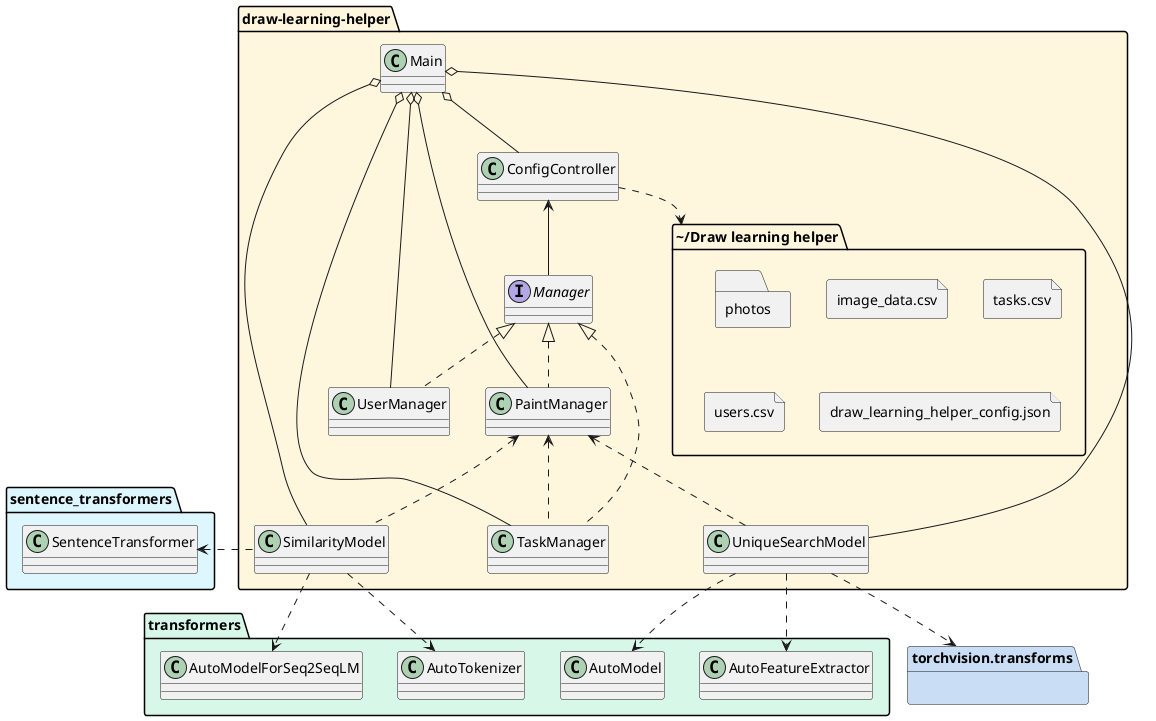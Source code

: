 @startuml
set namespaceSeparator none
allowmixing

package "draw-learning-helper" #fff6de {
    class ConfigController
    interface Manager
    class PaintManager implements Manager
    class SimilarityModel
    class TaskManager implements Manager
    class UniqueSearchModel
    class UserManager implements Manager
    class Main
    folder "\~/Draw learning helper" {
        folder "photos"
        file "image_data.csv"
        file "tasks.csv"
        file "users.csv"
        file "draw_learning_helper_config.json"
    }
}

package "sentence_transformers" #def7ff {
    class SentenceTransformer
}

package "transformers" #d7f7e8 {
    class AutoTokenizer
    class AutoModelForSeq2SeqLM
    class AutoFeatureExtractor
    class AutoModel
}

package "torchvision.transforms" #c9ddf5 {}



Main o-- UniqueSearchModel
Main o-- SimilarityModel
Main o-- ConfigController
Main o-- PaintManager
Main o-- UserManager
Main o-- TaskManager
ConfigController <-- Manager
PaintManager <.. SimilarityModel
PaintManager <.. UniqueSearchModel
PaintManager <.. TaskManager
SimilarityModel.u>SentenceTransformer
SimilarityModel..>AutoTokenizer
SimilarityModel..>AutoModelForSeq2SeqLM
UniqueSearchModel..>AutoFeatureExtractor
UniqueSearchModel..>AutoModel
UniqueSearchModel..>torchvision.transforms
ConfigController ..> "\~/Draw learning helper"


'note left of ConfigController
'    Хранилище данных:
'    - Файл "\~/Draw learning helper/draw_learning_helper_config.json",
'      хранящий местоположение папки с настройками.
'    - Папка с настройками, где находятся все рисунки и настройки. По
'      умолчанию "\~/Draw learning helper". Содержимое папки:
'        - папка "photos" со всеми рисунками;
'        - файл "image_data.csv", хранящий данные о рисунках, проверках;
'        - файл "users.csv", хранящий данные о пользователях
'        - файл "tasks.csv", хранящий данные о заданиях.
'end note

@enduml
